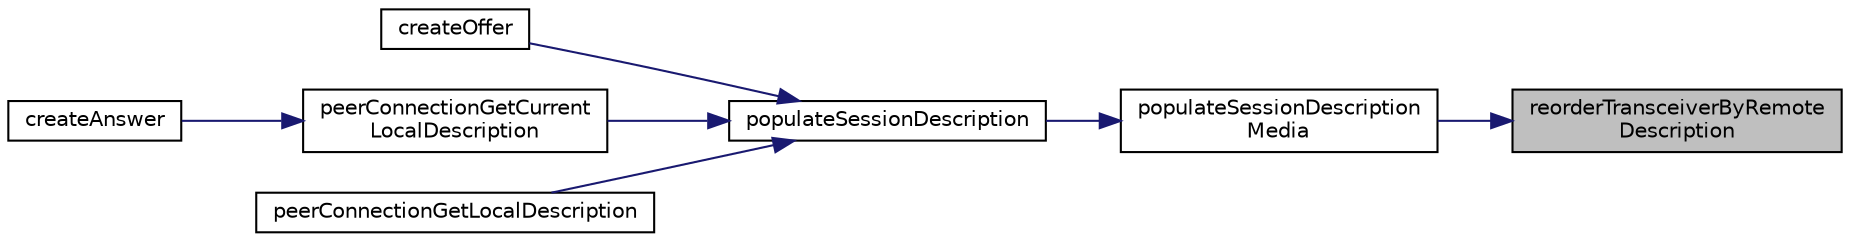 digraph "reorderTransceiverByRemoteDescription"
{
 // LATEX_PDF_SIZE
  edge [fontname="Helvetica",fontsize="10",labelfontname="Helvetica",labelfontsize="10"];
  node [fontname="Helvetica",fontsize="10",shape=record];
  rankdir="RL";
  Node1 [label="reorderTransceiverByRemote\lDescription",height=0.2,width=0.4,color="black", fillcolor="grey75", style="filled", fontcolor="black",tooltip=" "];
  Node1 -> Node2 [dir="back",color="midnightblue",fontsize="10",style="solid",fontname="Helvetica"];
  Node2 [label="populateSessionDescription\lMedia",height=0.2,width=0.4,color="black", fillcolor="white", style="filled",URL="$SessionDescription_8c.html#a1f9d1d11409965815589bc2fdccb5168",tooltip=" "];
  Node2 -> Node3 [dir="back",color="midnightblue",fontsize="10",style="solid",fontname="Helvetica"];
  Node3 [label="populateSessionDescription",height=0.2,width=0.4,color="black", fillcolor="white", style="filled",URL="$SessionDescription_8h.html#afc4bf9d5e40edf9aefa98efe7271979d",tooltip=" "];
  Node3 -> Node4 [dir="back",color="midnightblue",fontsize="10",style="solid",fontname="Helvetica"];
  Node4 [label="createOffer",height=0.2,width=0.4,color="black", fillcolor="white", style="filled",URL="$group__PublicMemberFunctions.html#ga1779d268b0993835d80f0948281e2274",tooltip="Populate the provided answer that contains an RFC 3264 offer with the supported configurations for th..."];
  Node3 -> Node5 [dir="back",color="midnightblue",fontsize="10",style="solid",fontname="Helvetica"];
  Node5 [label="peerConnectionGetCurrent\lLocalDescription",height=0.2,width=0.4,color="black", fillcolor="white", style="filled",URL="$group__PublicMemberFunctions.html#ga19dfcbdcf4d136b56ce366fe2fb9bfb3",tooltip=" "];
  Node5 -> Node6 [dir="back",color="midnightblue",fontsize="10",style="solid",fontname="Helvetica"];
  Node6 [label="createAnswer",height=0.2,width=0.4,color="black", fillcolor="white", style="filled",URL="$group__PublicMemberFunctions.html#ga7dc5ad4eb5cc7e000396547279108d9b",tooltip="Populate the provided answer that contains an RFC 3264 answer with the supported configurations for t..."];
  Node3 -> Node7 [dir="back",color="midnightblue",fontsize="10",style="solid",fontname="Helvetica"];
  Node7 [label="peerConnectionGetLocalDescription",height=0.2,width=0.4,color="black", fillcolor="white", style="filled",URL="$group__PublicMemberFunctions.html#gaa1940a0ddabf41c445b55f1317476e96",tooltip=" "];
}
